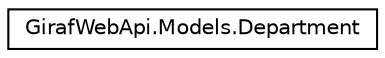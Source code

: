 digraph "Graphical Class Hierarchy"
{
  edge [fontname="Helvetica",fontsize="10",labelfontname="Helvetica",labelfontsize="10"];
  node [fontname="Helvetica",fontsize="10",shape=record];
  rankdir="LR";
  Node1 [label="GirafWebApi.Models.Department",height=0.2,width=0.4,color="black", fillcolor="white", style="filled",URL="$classGirafWebApi_1_1Models_1_1Department.html"];
}
